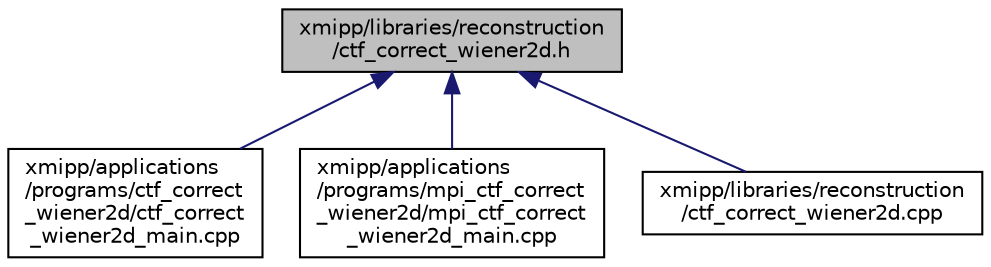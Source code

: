 digraph "xmipp/libraries/reconstruction/ctf_correct_wiener2d.h"
{
  edge [fontname="Helvetica",fontsize="10",labelfontname="Helvetica",labelfontsize="10"];
  node [fontname="Helvetica",fontsize="10",shape=record];
  Node97 [label="xmipp/libraries/reconstruction\l/ctf_correct_wiener2d.h",height=0.2,width=0.4,color="black", fillcolor="grey75", style="filled", fontcolor="black"];
  Node97 -> Node98 [dir="back",color="midnightblue",fontsize="10",style="solid",fontname="Helvetica"];
  Node98 [label="xmipp/applications\l/programs/ctf_correct\l_wiener2d/ctf_correct\l_wiener2d_main.cpp",height=0.2,width=0.4,color="black", fillcolor="white", style="filled",URL="$ctf__correct__wiener2d__main_8cpp.html"];
  Node97 -> Node99 [dir="back",color="midnightblue",fontsize="10",style="solid",fontname="Helvetica"];
  Node99 [label="xmipp/applications\l/programs/mpi_ctf_correct\l_wiener2d/mpi_ctf_correct\l_wiener2d_main.cpp",height=0.2,width=0.4,color="black", fillcolor="white", style="filled",URL="$mpi__ctf__correct__wiener2d__main_8cpp.html"];
  Node97 -> Node100 [dir="back",color="midnightblue",fontsize="10",style="solid",fontname="Helvetica"];
  Node100 [label="xmipp/libraries/reconstruction\l/ctf_correct_wiener2d.cpp",height=0.2,width=0.4,color="black", fillcolor="white", style="filled",URL="$ctf__correct__wiener2d_8cpp.html"];
}
